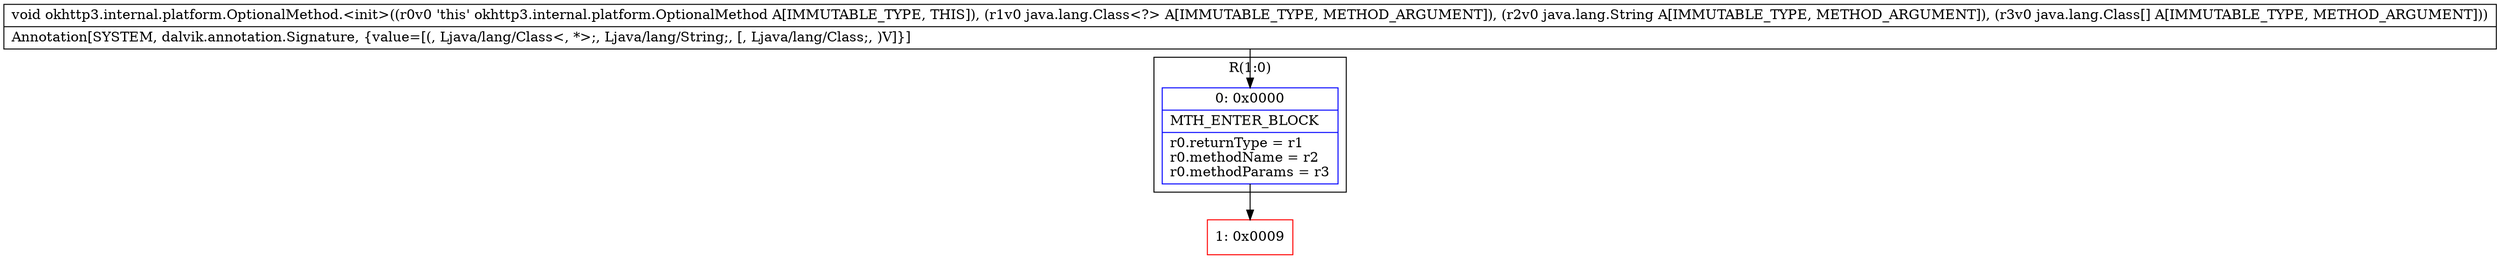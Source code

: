 digraph "CFG forokhttp3.internal.platform.OptionalMethod.\<init\>(Ljava\/lang\/Class;Ljava\/lang\/String;[Ljava\/lang\/Class;)V" {
subgraph cluster_Region_743027015 {
label = "R(1:0)";
node [shape=record,color=blue];
Node_0 [shape=record,label="{0\:\ 0x0000|MTH_ENTER_BLOCK\l|r0.returnType = r1\lr0.methodName = r2\lr0.methodParams = r3\l}"];
}
Node_1 [shape=record,color=red,label="{1\:\ 0x0009}"];
MethodNode[shape=record,label="{void okhttp3.internal.platform.OptionalMethod.\<init\>((r0v0 'this' okhttp3.internal.platform.OptionalMethod A[IMMUTABLE_TYPE, THIS]), (r1v0 java.lang.Class\<?\> A[IMMUTABLE_TYPE, METHOD_ARGUMENT]), (r2v0 java.lang.String A[IMMUTABLE_TYPE, METHOD_ARGUMENT]), (r3v0 java.lang.Class[] A[IMMUTABLE_TYPE, METHOD_ARGUMENT]))  | Annotation[SYSTEM, dalvik.annotation.Signature, \{value=[(, Ljava\/lang\/Class\<, *\>;, Ljava\/lang\/String;, [, Ljava\/lang\/Class;, )V]\}]\l}"];
MethodNode -> Node_0;
Node_0 -> Node_1;
}

